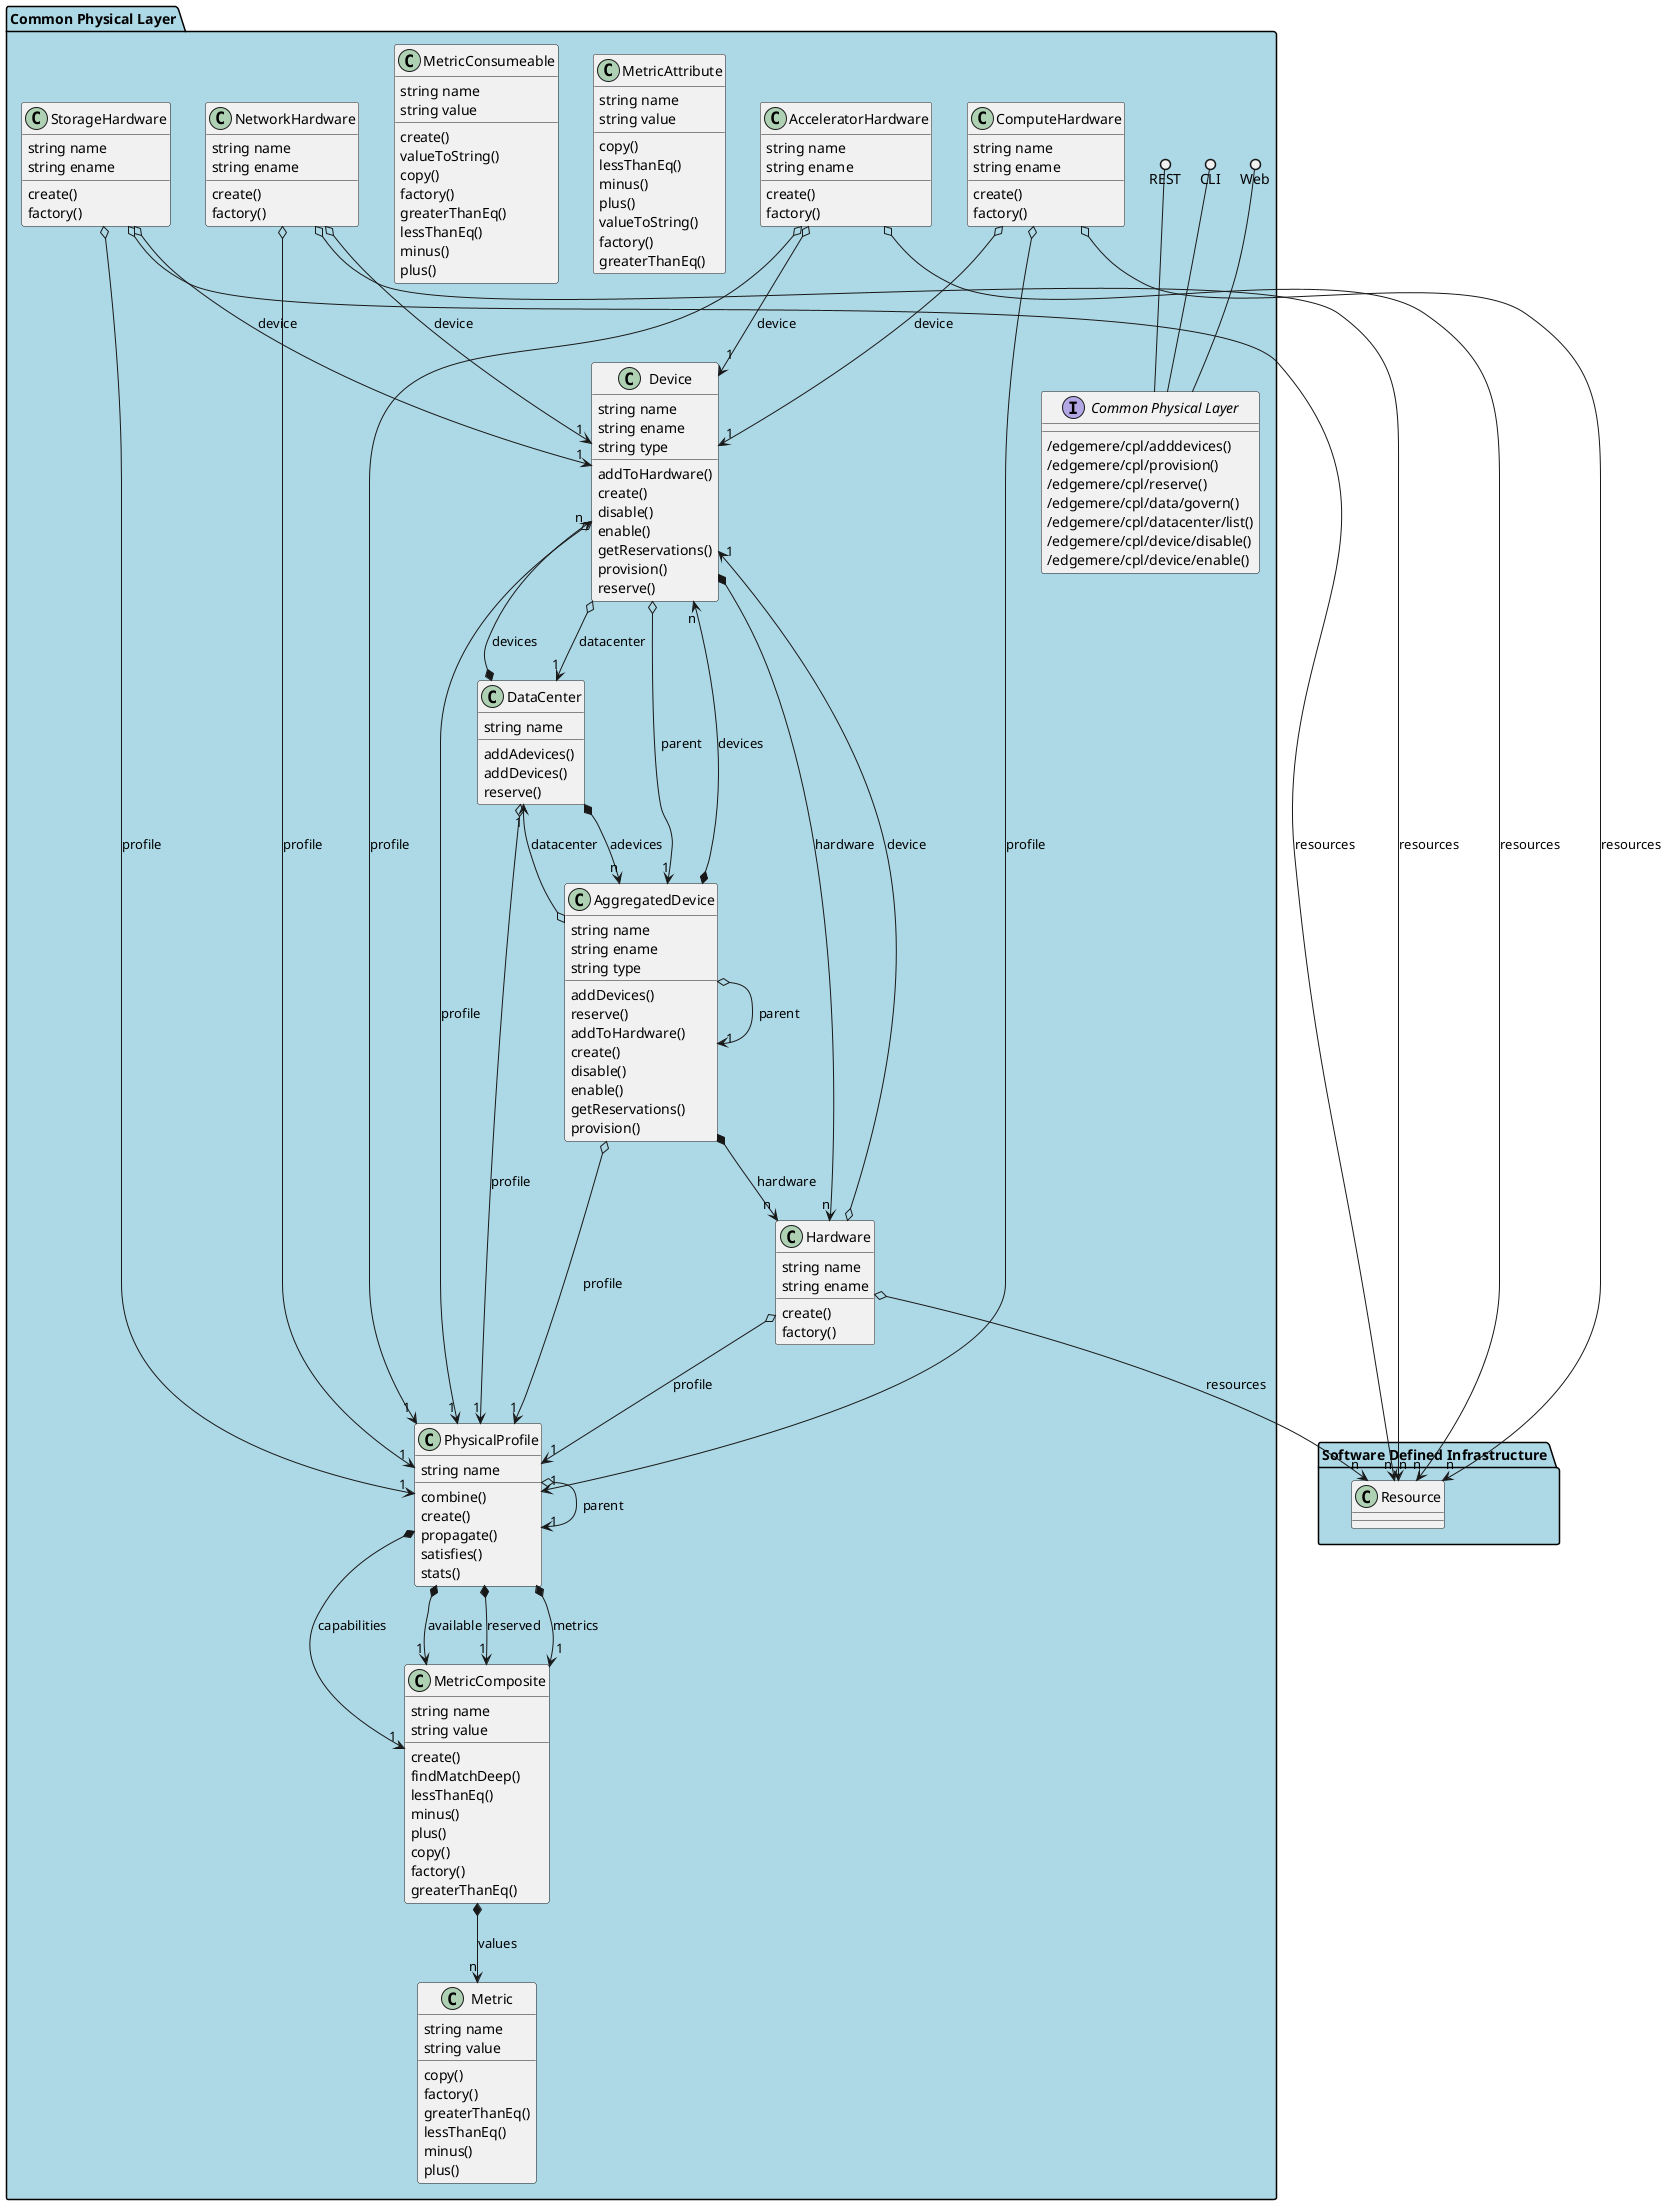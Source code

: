 @startuml


package "Common Physical Layer" #lightblue {
    
        class PhysicalProfile {
        }
    
        class Device {
        }
    
        class DataCenter {
        }
    
        class Hardware {
        }
    
        class AggregatedDevice {
        }
    
        class Metric {
        }
    
        class MetricComposite {
        }
    }

package "Software Defined Infrastructure" #lightblue {
    
        class Resource {
        }
    }


package "Common Physical Layer" #lightblue {

    interface "Common Physical Layer" as i {
            /edgemere/cpl/adddevices()
            /edgemere/cpl/provision()
            /edgemere/cpl/reserve()
            /edgemere/cpl/data/govern()
            /edgemere/cpl/datacenter/list()
            /edgemere/cpl/device/disable()
            /edgemere/cpl/device/enable()
    
    }


    CLI ()-- i
    REST ()-- i
    Web ()-- i
        class "AcceleratorHardware" {
                 string name
                 string ename
                             create()
                     factory()
            }
                AcceleratorHardware o--> "1" PhysicalProfile : profile
                        AcceleratorHardware o--> "1" Device : device
                        AcceleratorHardware o--> "n" Resource : resources
            

    class "AggregatedDevice" {
                 string name
                 string ename
                 string type
                             addDevices()
                     reserve()
                     addToHardware()
                     create()
                     disable()
                     enable()
                     getReservations()
                     provision()
            }
                AggregatedDevice *--> "n" Device : devices
                        AggregatedDevice o--> "1" PhysicalProfile : profile
                        AggregatedDevice o--> "1" DataCenter : datacenter
                        AggregatedDevice *--> "n" Hardware : hardware
                        AggregatedDevice o--> "1" AggregatedDevice : parent
            

    class "ComputeHardware" {
                 string name
                 string ename
                             create()
                     factory()
            }
                ComputeHardware o--> "1" PhysicalProfile : profile
                        ComputeHardware o--> "1" Device : device
                        ComputeHardware o--> "n" Resource : resources
            

    class "DataCenter" {
                 string name
                             addAdevices()
                     addDevices()
                     reserve()
            }
                DataCenter o--> "1" PhysicalProfile : profile
                        DataCenter *--> "n" Device : devices
                        DataCenter *--> "n" AggregatedDevice : adevices
            

    class "Device" {
                 string name
                 string ename
                 string type
                             addToHardware()
                     create()
                     disable()
                     enable()
                     getReservations()
                     provision()
                     reserve()
            }
                Device o--> "1" PhysicalProfile : profile
                        Device *--> "n" Hardware : hardware
                        Device o--> "1" DataCenter : datacenter
                        Device o--> "1" AggregatedDevice : parent
            

    class "Hardware" {
                 string name
                 string ename
                             create()
                     factory()
            }
                Hardware o--> "1" PhysicalProfile : profile
                        Hardware o--> "1" Device : device
                        Hardware o--> "n" Resource : resources
            

    class "Metric" {
                 string name
                 string value
                             copy()
                     factory()
                     greaterThanEq()
                     lessThanEq()
                     minus()
                     plus()
            }
    

    class "MetricAttribute" {
                 string name
                 string value
                             copy()
                     lessThanEq()
                     minus()
                     plus()
                     valueToString()
                     factory()
                     greaterThanEq()
            }
    

    class "MetricComposite" {
                 string name
                 string value
                             create()
                     findMatchDeep()
                     lessThanEq()
                     minus()
                     plus()
                     copy()
                     factory()
                     greaterThanEq()
            }
                MetricComposite *--> "n" Metric : values
            

    class "MetricConsumeable" {
                 string name
                 string value
                             create()
                     valueToString()
                     copy()
                     factory()
                     greaterThanEq()
                     lessThanEq()
                     minus()
                     plus()
            }
    

    class "NetworkHardware" {
                 string name
                 string ename
                             create()
                     factory()
            }
                NetworkHardware o--> "1" PhysicalProfile : profile
                        NetworkHardware o--> "1" Device : device
                        NetworkHardware o--> "n" Resource : resources
            

    class "PhysicalProfile" {
                 string name
                             combine()
                     create()
                     propagate()
                     satisfies()
                     stats()
            }
                PhysicalProfile *--> "1" MetricComposite : capabilities
                        PhysicalProfile *--> "1" MetricComposite : available
                        PhysicalProfile *--> "1" MetricComposite : reserved
                        PhysicalProfile *--> "1" MetricComposite : metrics
                        PhysicalProfile o--> "1" PhysicalProfile : parent
            

    class "StorageHardware" {
                 string name
                 string ename
                             create()
                     factory()
            }
                StorageHardware o--> "1" PhysicalProfile : profile
                        StorageHardware o--> "1" Device : device
                        StorageHardware o--> "n" Resource : resources
            




}

@enduml
